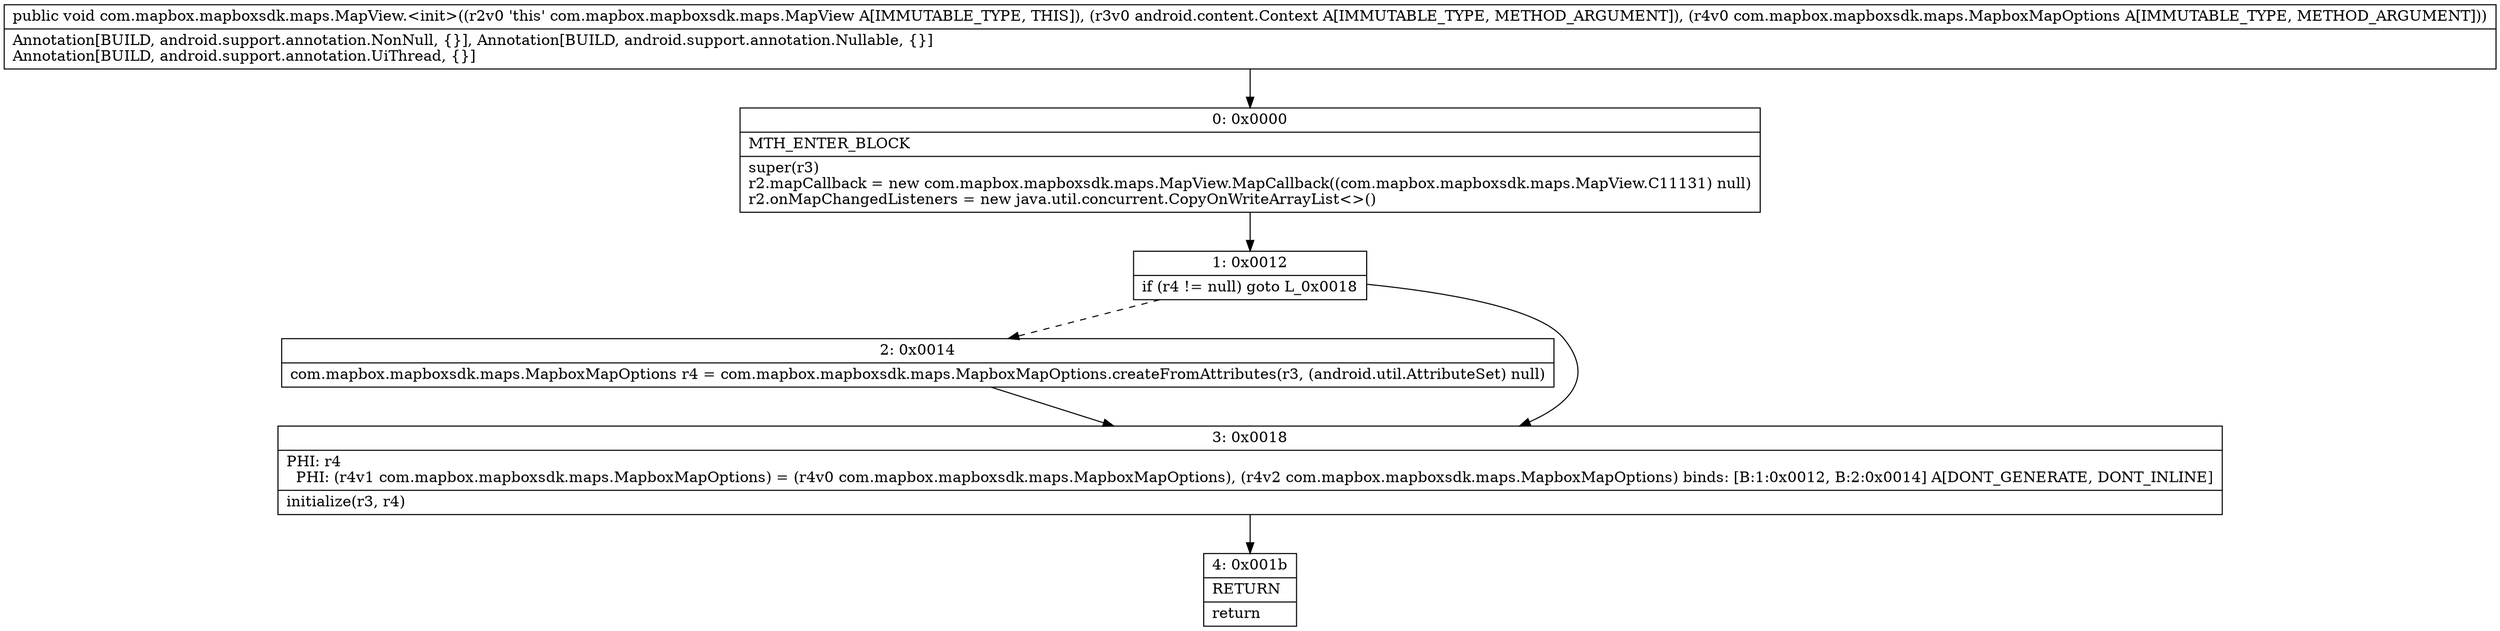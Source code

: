 digraph "CFG forcom.mapbox.mapboxsdk.maps.MapView.\<init\>(Landroid\/content\/Context;Lcom\/mapbox\/mapboxsdk\/maps\/MapboxMapOptions;)V" {
Node_0 [shape=record,label="{0\:\ 0x0000|MTH_ENTER_BLOCK\l|super(r3)\lr2.mapCallback = new com.mapbox.mapboxsdk.maps.MapView.MapCallback((com.mapbox.mapboxsdk.maps.MapView.C11131) null)\lr2.onMapChangedListeners = new java.util.concurrent.CopyOnWriteArrayList\<\>()\l}"];
Node_1 [shape=record,label="{1\:\ 0x0012|if (r4 != null) goto L_0x0018\l}"];
Node_2 [shape=record,label="{2\:\ 0x0014|com.mapbox.mapboxsdk.maps.MapboxMapOptions r4 = com.mapbox.mapboxsdk.maps.MapboxMapOptions.createFromAttributes(r3, (android.util.AttributeSet) null)\l}"];
Node_3 [shape=record,label="{3\:\ 0x0018|PHI: r4 \l  PHI: (r4v1 com.mapbox.mapboxsdk.maps.MapboxMapOptions) = (r4v0 com.mapbox.mapboxsdk.maps.MapboxMapOptions), (r4v2 com.mapbox.mapboxsdk.maps.MapboxMapOptions) binds: [B:1:0x0012, B:2:0x0014] A[DONT_GENERATE, DONT_INLINE]\l|initialize(r3, r4)\l}"];
Node_4 [shape=record,label="{4\:\ 0x001b|RETURN\l|return\l}"];
MethodNode[shape=record,label="{public void com.mapbox.mapboxsdk.maps.MapView.\<init\>((r2v0 'this' com.mapbox.mapboxsdk.maps.MapView A[IMMUTABLE_TYPE, THIS]), (r3v0 android.content.Context A[IMMUTABLE_TYPE, METHOD_ARGUMENT]), (r4v0 com.mapbox.mapboxsdk.maps.MapboxMapOptions A[IMMUTABLE_TYPE, METHOD_ARGUMENT]))  | Annotation[BUILD, android.support.annotation.NonNull, \{\}], Annotation[BUILD, android.support.annotation.Nullable, \{\}]\lAnnotation[BUILD, android.support.annotation.UiThread, \{\}]\l}"];
MethodNode -> Node_0;
Node_0 -> Node_1;
Node_1 -> Node_2[style=dashed];
Node_1 -> Node_3;
Node_2 -> Node_3;
Node_3 -> Node_4;
}

